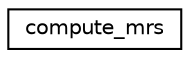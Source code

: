 digraph "Graphical Class Hierarchy"
{
 // INTERACTIVE_SVG=YES
 // LATEX_PDF_SIZE
  edge [fontname="Helvetica",fontsize="10",labelfontname="Helvetica",labelfontsize="10"];
  node [fontname="Helvetica",fontsize="10",shape=record];
  rankdir="LR";
  Node0 [label="compute_mrs",height=0.2,width=0.4,color="black", fillcolor="white", style="filled",URL="$interfacesat__vapor__pres__mod_1_1compute__mrs.html",tooltip="For the given temperatures, pressures and optionally vapor mixing ratio, returns the vapor mixing rat..."];
}
